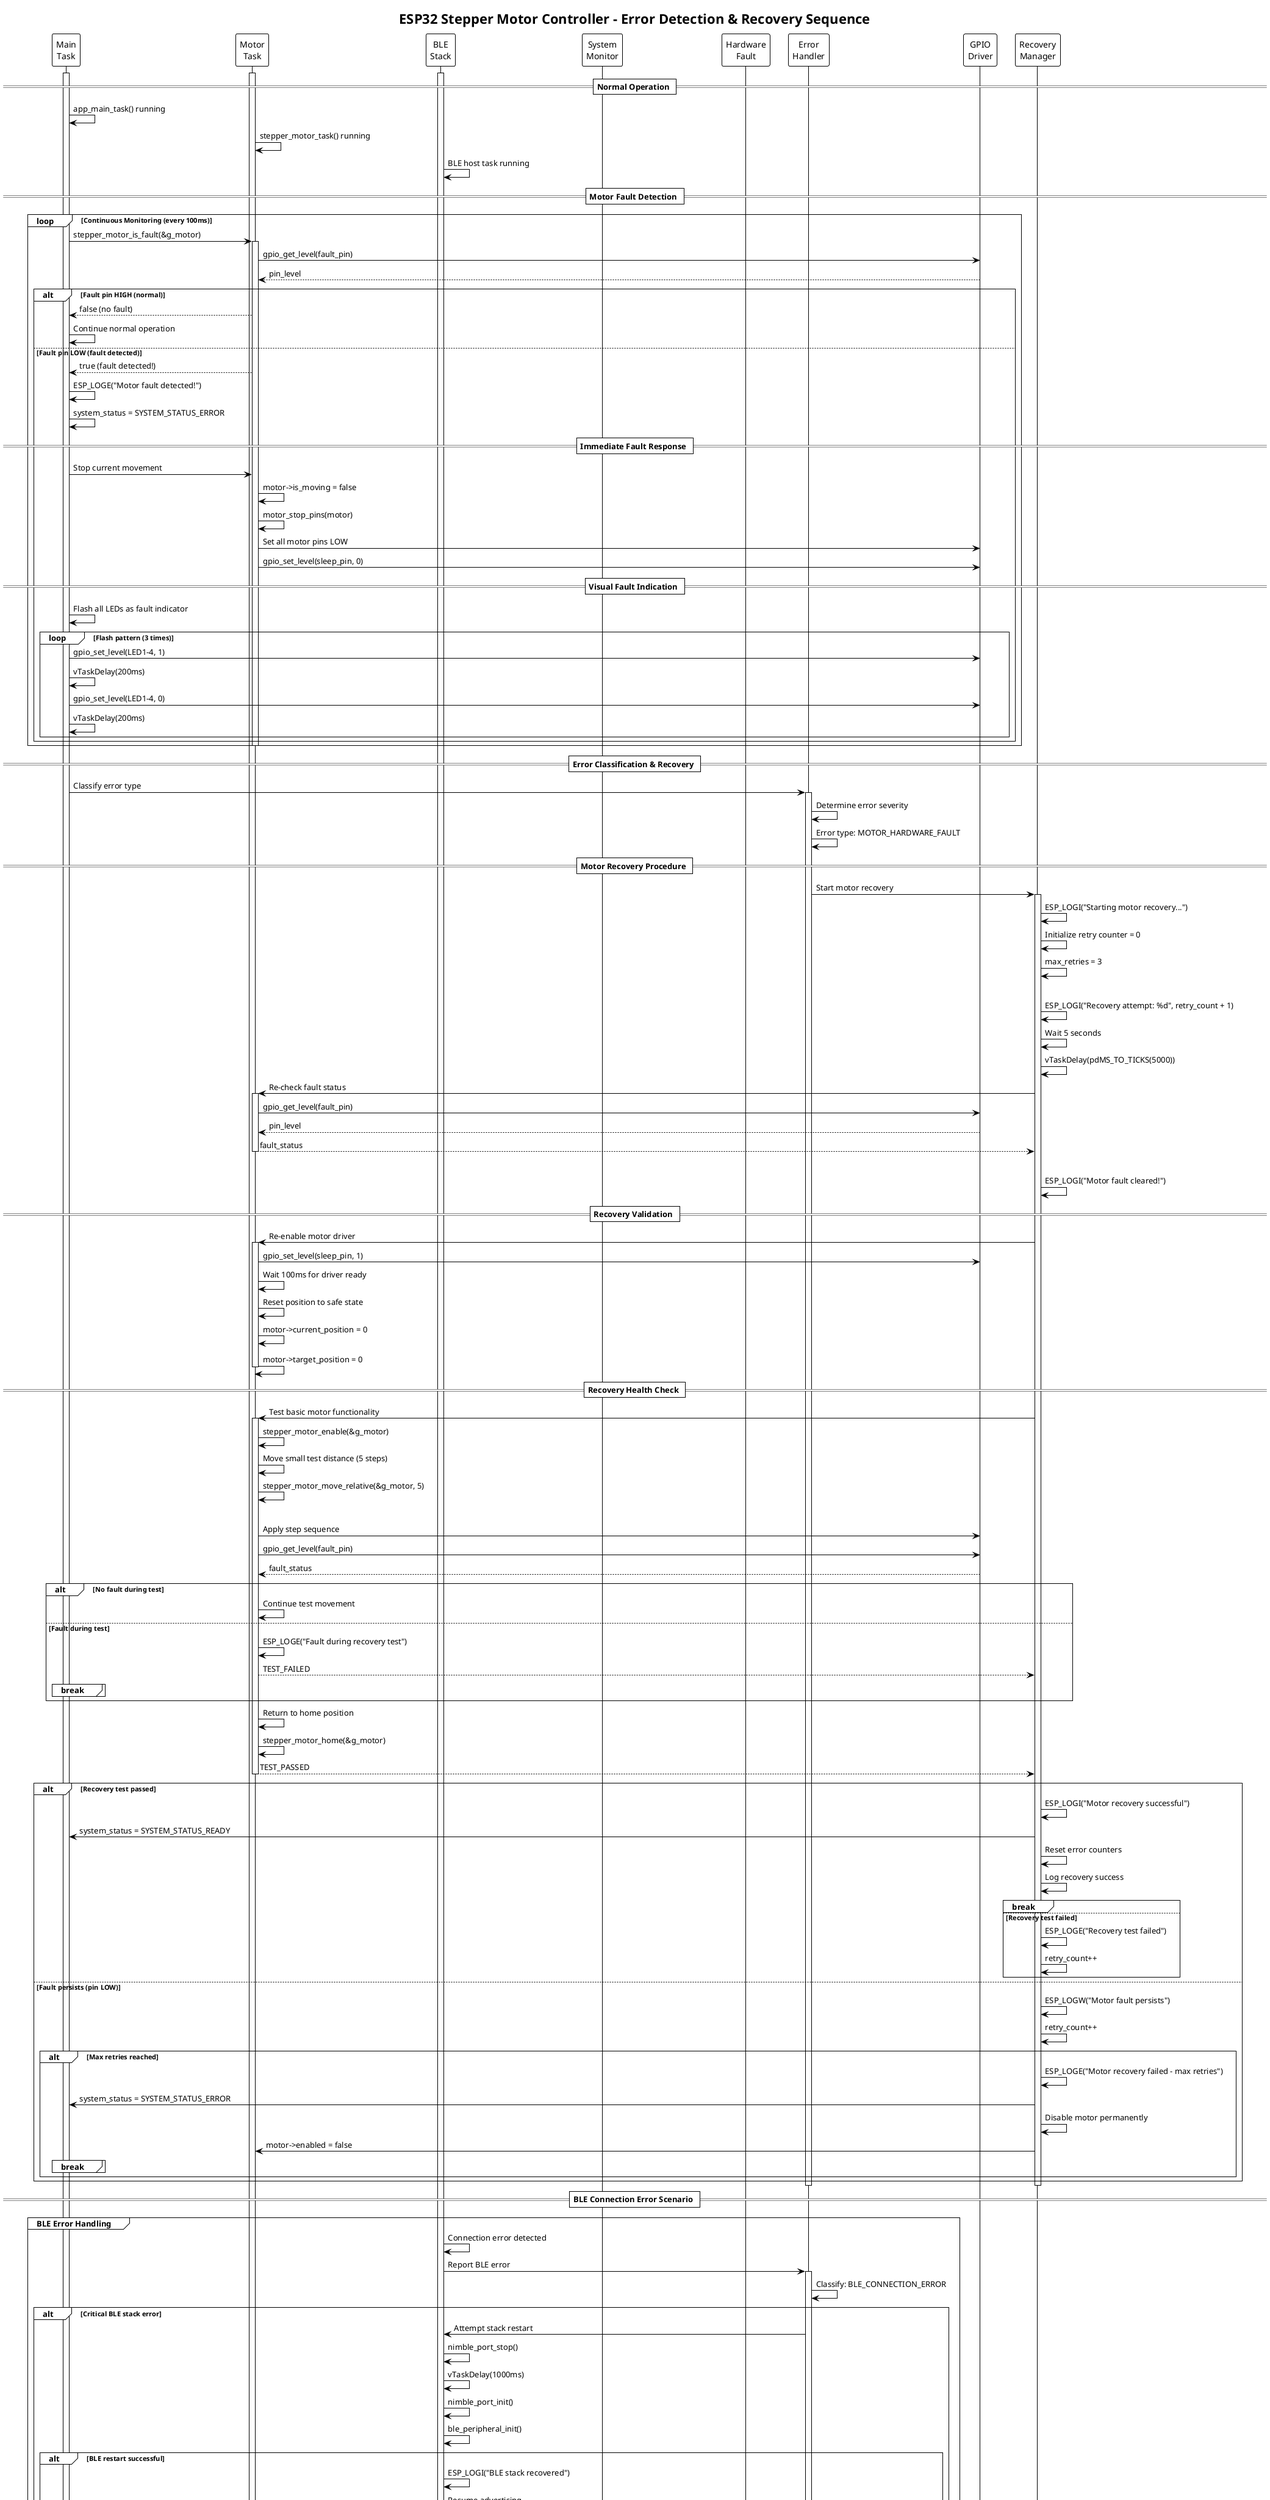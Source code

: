 @startuml Error_Recovery_Sequence
!theme plain

title ESP32 Stepper Motor Controller - Error Detection & Recovery Sequence

participant "Main\nTask" as MainTask
participant "Motor\nTask" as MotorTask
participant "BLE\nStack" as BLE
participant "System\nMonitor" as Monitor
participant "Hardware\nFault" as Fault
participant "Error\nHandler" as ErrorHandler
participant "GPIO\nDriver" as GPIO
participant "Recovery\nManager" as Recovery

== Normal Operation ==
activate MainTask
activate MotorTask
activate BLE

MainTask -> MainTask : app_main_task() running
MotorTask -> MotorTask : stepper_motor_task() running
BLE -> BLE : BLE host task running

== Motor Fault Detection ==
loop Continuous Monitoring (every 100ms)
    MainTask -> MotorTask : stepper_motor_is_fault(&g_motor)
    activate MotorTask
    MotorTask -> GPIO : gpio_get_level(fault_pin)
    GPIO --> MotorTask : pin_level
    
    alt Fault pin HIGH (normal)
        MotorTask --> MainTask : false (no fault)
        MainTask -> MainTask : Continue normal operation
    else Fault pin LOW (fault detected)
        MotorTask --> MainTask : true (fault detected!)
        MainTask -> MainTask : ESP_LOGE("Motor fault detected!")
        MainTask -> MainTask : system_status = SYSTEM_STATUS_ERROR
        
        == Immediate Fault Response ==
        MainTask -> MotorTask : Stop current movement
        MotorTask -> MotorTask : motor->is_moving = false
        MotorTask -> MotorTask : motor_stop_pins(motor)
        MotorTask -> GPIO : Set all motor pins LOW
        MotorTask -> GPIO : gpio_set_level(sleep_pin, 0)
        
        == Visual Fault Indication ==
        MainTask -> MainTask : Flash all LEDs as fault indicator
        loop Flash pattern (3 times)
            MainTask -> GPIO : gpio_set_level(LED1-4, 1)
            MainTask -> MainTask : vTaskDelay(200ms)
            MainTask -> GPIO : gpio_set_level(LED1-4, 0)
            MainTask -> MainTask : vTaskDelay(200ms)
        end
    end
    deactivate MotorTask
end

== Error Classification & Recovery ==
MainTask -> ErrorHandler : Classify error type
activate ErrorHandler

ErrorHandler -> ErrorHandler : Determine error severity
ErrorHandler -> ErrorHandler : Error type: MOTOR_HARDWARE_FAULT

== Motor Recovery Procedure ==
ErrorHandler -> Recovery : Start motor recovery
activate Recovery

Recovery -> Recovery : ESP_LOGI("Starting motor recovery...")
Recovery -> Recovery : Initialize retry counter = 0
Recovery -> Recovery : max_retries = 3

loop Recovery Attempts (max 3 times)
    Recovery -> Recovery : ESP_LOGI("Recovery attempt: %d", retry_count + 1)
    Recovery -> Recovery : Wait 5 seconds
    Recovery -> Recovery : vTaskDelay(pdMS_TO_TICKS(5000))
    
    Recovery -> MotorTask : Re-check fault status
    activate MotorTask
    MotorTask -> GPIO : gpio_get_level(fault_pin)
    GPIO --> MotorTask : pin_level
    MotorTask --> Recovery : fault_status
    deactivate MotorTask
    
    alt Fault cleared (pin HIGH)
        Recovery -> Recovery : ESP_LOGI("Motor fault cleared!")
        
        == Recovery Validation ==
        Recovery -> MotorTask : Re-enable motor driver
        activate MotorTask
        MotorTask -> GPIO : gpio_set_level(sleep_pin, 1)
        MotorTask -> MotorTask : Wait 100ms for driver ready
        MotorTask -> MotorTask : Reset position to safe state
        MotorTask -> MotorTask : motor->current_position = 0
        MotorTask -> MotorTask : motor->target_position = 0
        deactivate MotorTask
        
        == Recovery Health Check ==
        Recovery -> MotorTask : Test basic motor functionality
        activate MotorTask
        MotorTask -> MotorTask : stepper_motor_enable(&g_motor)
        MotorTask -> MotorTask : Move small test distance (5 steps)
        MotorTask -> MotorTask : stepper_motor_move_relative(&g_motor, 5)
        
        loop Test movement
            MotorTask -> GPIO : Apply step sequence
            MotorTask -> GPIO : gpio_get_level(fault_pin)
            GPIO --> MotorTask : fault_status
            
            alt No fault during test
                MotorTask -> MotorTask : Continue test movement
            else Fault during test
                MotorTask -> MotorTask : ESP_LOGE("Fault during recovery test")
                MotorTask --> Recovery : TEST_FAILED
                break
            end
        end
        
        MotorTask -> MotorTask : Return to home position
        MotorTask -> MotorTask : stepper_motor_home(&g_motor)
        MotorTask --> Recovery : TEST_PASSED
        deactivate MotorTask
        
        alt Recovery test passed
            Recovery -> Recovery : ESP_LOGI("Motor recovery successful")
            Recovery -> MainTask : system_status = SYSTEM_STATUS_READY
            Recovery -> Recovery : Reset error counters
            Recovery -> Recovery : Log recovery success
            break
        else Recovery test failed
            Recovery -> Recovery : ESP_LOGE("Recovery test failed")
            Recovery -> Recovery : retry_count++
        end
        
    else Fault persists (pin LOW)
        Recovery -> Recovery : ESP_LOGW("Motor fault persists")
        Recovery -> Recovery : retry_count++
        
        alt Max retries reached
            Recovery -> Recovery : ESP_LOGE("Motor recovery failed - max retries")
            Recovery -> MainTask : system_status = SYSTEM_STATUS_ERROR
            Recovery -> Recovery : Disable motor permanently
            Recovery -> MotorTask : motor->enabled = false
            break
        end
    end
end

deactivate Recovery
deactivate ErrorHandler

== BLE Connection Error Scenario ==
group BLE Error Handling
    BLE -> BLE : Connection error detected
    BLE -> ErrorHandler : Report BLE error
    activate ErrorHandler
    
    ErrorHandler -> ErrorHandler : Classify: BLE_CONNECTION_ERROR
    
    alt Critical BLE stack error
        ErrorHandler -> BLE : Attempt stack restart
        BLE -> BLE : nimble_port_stop()
        BLE -> BLE : vTaskDelay(1000ms)
        BLE -> BLE : nimble_port_init()
        BLE -> BLE : ble_peripheral_init()
        
        alt BLE restart successful
            BLE -> BLE : ESP_LOGI("BLE stack recovered")
            BLE -> BLE : Resume advertising
            ErrorHandler -> ErrorHandler : Recovery successful
        else BLE restart failed
            BLE -> BLE : ESP_LOGE("BLE recovery failed")
            ErrorHandler -> MainTask : Continue with BLE disabled
            ErrorHandler -> ErrorHandler : System runs motor-only mode
        end
        
    else Simple connection issue
        ErrorHandler -> BLE : Restart advertising
        BLE -> BLE : ble_advertise()
        BLE -> BLE : ESP_LOGI("BLE advertising restarted")
        ErrorHandler -> ErrorHandler : Recovery successful
    end
    
    deactivate ErrorHandler
end

== System Resource Error ==
group Memory Error Handling
    Monitor -> Monitor : Check system resources
    activate Monitor
    Monitor -> Monitor : esp_get_free_heap_size()
    Monitor -> Monitor : uxTaskGetStackHighWaterMark()
    
    alt Memory critically low
        Monitor -> ErrorHandler : Report memory shortage
        activate ErrorHandler
        
        ErrorHandler -> ErrorHandler : ESP_LOGE("Critical memory shortage")
        ErrorHandler -> ErrorHandler : Free non-essential resources
        ErrorHandler -> ErrorHandler : Reduce queue sizes
        ErrorHandler -> ErrorHandler : Disable test functionality
        
        ErrorHandler -> Monitor : Check memory after cleanup
        Monitor -> Monitor : esp_get_free_heap_size()
        
        alt Memory recovered
            Monitor --> ErrorHandler : Memory improved
            ErrorHandler -> ErrorHandler : ESP_LOGI("Memory situation improved")
            ErrorHandler -> MainTask : Continue with reduced functionality
        else Memory still critical
            Monitor --> ErrorHandler : Memory still low
            ErrorHandler -> ErrorHandler : ESP_LOGE("Memory recovery failed")
            ErrorHandler -> MainTask : System restart required
            ErrorHandler -> ErrorHandler : esp_restart()
        end
        
        deactivate ErrorHandler
    end
    deactivate Monitor
end

== Post-Recovery Monitoring ==
alt Recovery successful
    MainTask -> MainTask : Resume normal operation
    MainTask -> MainTask : Enhanced monitoring mode
    
    loop Enhanced Monitoring (every 50ms for 60s)
        MainTask -> MotorTask : Check system stability
        MainTask -> BLE : Verify BLE functionality
        MainTask -> MainTask : Monitor error patterns
        
        alt Recurring error detected
            MainTask -> MainTask : ESP_LOGW("Recurring error pattern")
            MainTask -> ErrorHandler : Escalate to higher severity
        else System stable
            MainTask -> MainTask : Continue monitoring
        end
    end
    
    MainTask -> MainTask : Return to normal monitoring (100ms)
    MainTask -> MainTask : ESP_LOGI("System stabilized after recovery")
    
else Recovery failed
    MainTask -> MainTask : Enter safe mode
    MainTask -> MainTask : Disable all non-essential functions
    MainTask -> MainTask : Log detailed error information
    MainTask -> MainTask : system_status = SYSTEM_STATUS_ERROR
    
    loop Safe Mode Operation
        MainTask -> MainTask : Minimal system operation
        MainTask -> MainTask : Basic status logging only
        MainTask -> MainTask : vTaskDelay(1000ms)
    end
end

deactivate BLE
deactivate MotorTask
deactivate MainTask

note over MainTask, Recovery : Error handling complete\nSystem continues with appropriate operational mode

@enduml 